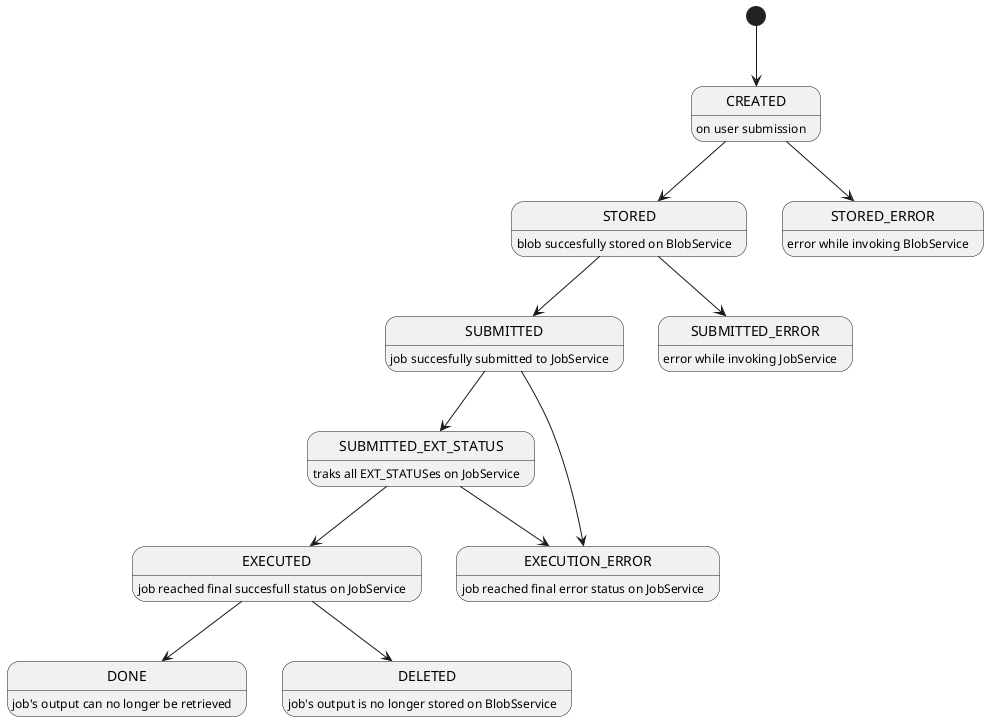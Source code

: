 @startuml

CREATED : on user submission
STORED: blob succesfully stored on BlobService
STORED_ERROR: error while invoking BlobService
SUBMITTED: job succesfully submitted to JobService
SUBMITTED_ERROR: error while invoking JobService
SUBMITTED_EXT_STATUS: traks all EXT_STATUSes on JobService
EXECUTED: job reached final succesfull status on JobService
EXECUTION_ERROR: job reached final error status on JobService
DONE: job's output can no longer be retrieved
DELETED: job's output is no longer stored on BlobSservice

[*] --> CREATED
CREATED --> STORED
CREATED --> STORED_ERROR

STORED --> SUBMITTED
STORED --> SUBMITTED_ERROR

SUBMITTED --> SUBMITTED_EXT_STATUS
SUBMITTED --> EXECUTION_ERROR

SUBMITTED_EXT_STATUS --> EXECUTED
SUBMITTED_EXT_STATUS --> EXECUTION_ERROR

EXECUTED --> DONE
EXECUTED --> DELETED
@enduml